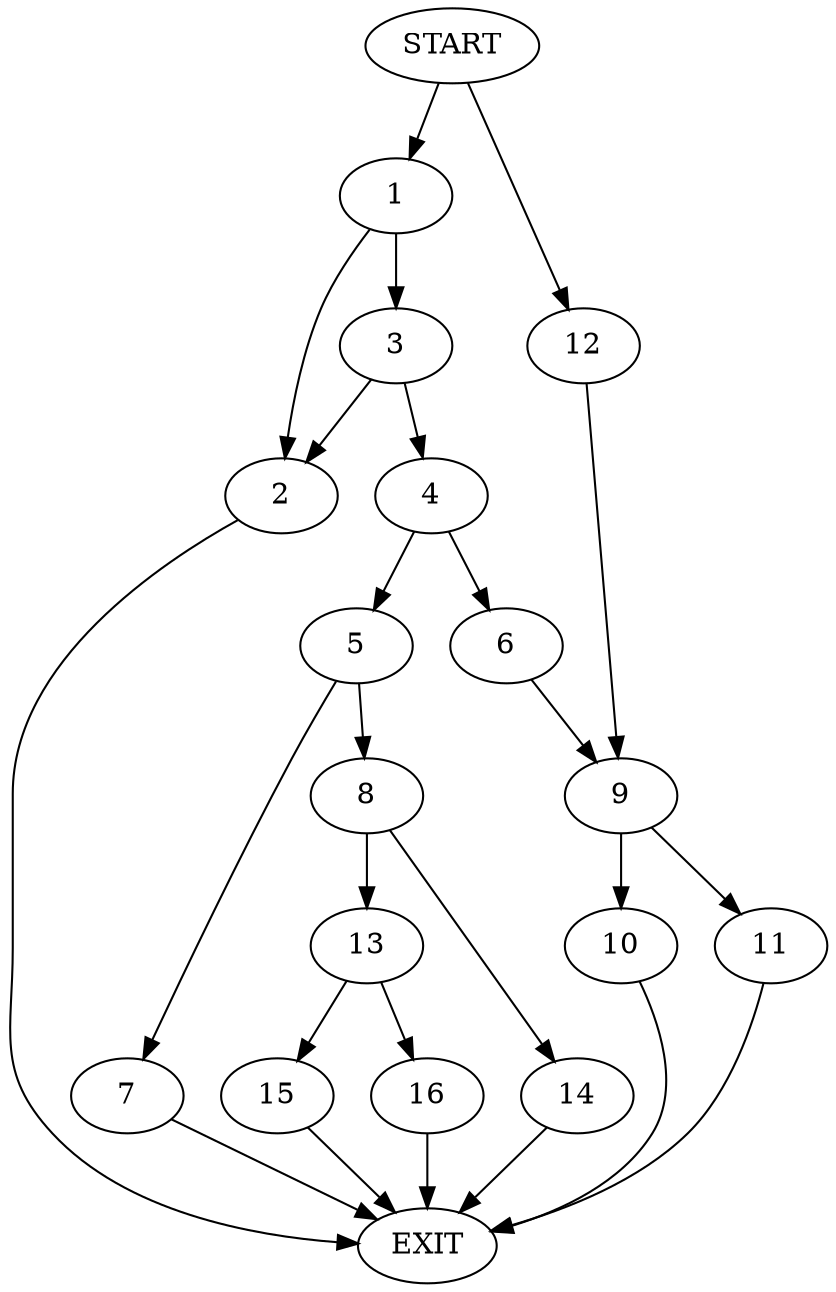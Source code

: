 digraph {
0 [label="START"]
17 [label="EXIT"]
0 -> 1
1 -> 2
1 -> 3
2 -> 17
3 -> 2
3 -> 4
4 -> 5
4 -> 6
5 -> 7
5 -> 8
6 -> 9
9 -> 10
9 -> 11
0 -> 12
12 -> 9
10 -> 17
11 -> 17
8 -> 13
8 -> 14
7 -> 17
14 -> 17
13 -> 15
13 -> 16
15 -> 17
16 -> 17
}
